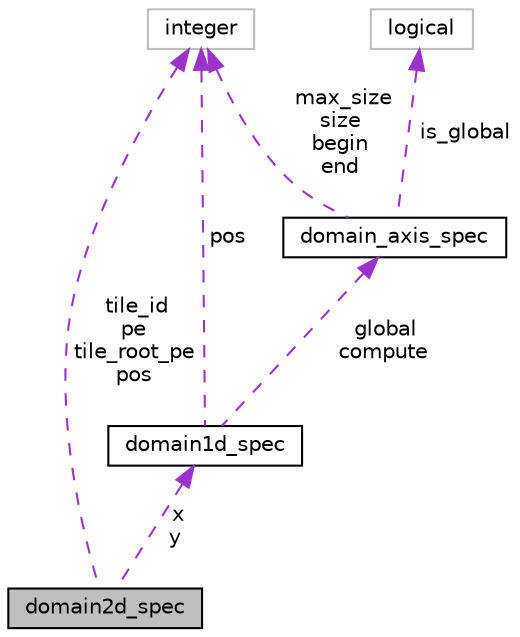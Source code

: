 digraph "domain2d_spec"
{
 // INTERACTIVE_SVG=YES
 // LATEX_PDF_SIZE
  edge [fontname="Helvetica",fontsize="10",labelfontname="Helvetica",labelfontsize="10"];
  node [fontname="Helvetica",fontsize="10",shape=record];
  Node1 [label="domain2d_spec",height=0.2,width=0.4,color="black", fillcolor="grey75", style="filled", fontcolor="black",tooltip="Private type to specify multiple index limits and pe information for a 2D domain."];
  Node2 -> Node1 [dir="back",color="darkorchid3",fontsize="10",style="dashed",label=" x\ny" ,fontname="Helvetica"];
  Node2 [label="domain1d_spec",height=0.2,width=0.4,color="black", fillcolor="white", style="filled",URL="$group__mpp__domains__mod.html#structmpp__domains__mod_1_1domain1d__spec",tooltip="A private type used to specify index limits for a domain decomposition."];
  Node3 -> Node2 [dir="back",color="darkorchid3",fontsize="10",style="dashed",label=" global\ncompute" ,fontname="Helvetica"];
  Node3 [label="domain_axis_spec",height=0.2,width=0.4,color="black", fillcolor="white", style="filled",URL="$group__mpp__domains__mod.html#structmpp__domains__mod_1_1domain__axis__spec",tooltip="Used to specify index limits along an axis of a domain."];
  Node4 -> Node3 [dir="back",color="darkorchid3",fontsize="10",style="dashed",label=" is_global" ,fontname="Helvetica"];
  Node4 [label="logical",height=0.2,width=0.4,color="grey75", fillcolor="white", style="filled",tooltip=" "];
  Node5 -> Node3 [dir="back",color="darkorchid3",fontsize="10",style="dashed",label=" max_size\nsize\nbegin\nend" ,fontname="Helvetica"];
  Node5 [label="integer",height=0.2,width=0.4,color="grey75", fillcolor="white", style="filled",tooltip=" "];
  Node5 -> Node2 [dir="back",color="darkorchid3",fontsize="10",style="dashed",label=" pos" ,fontname="Helvetica"];
  Node5 -> Node1 [dir="back",color="darkorchid3",fontsize="10",style="dashed",label=" tile_id\npe\ntile_root_pe\npos" ,fontname="Helvetica"];
}
